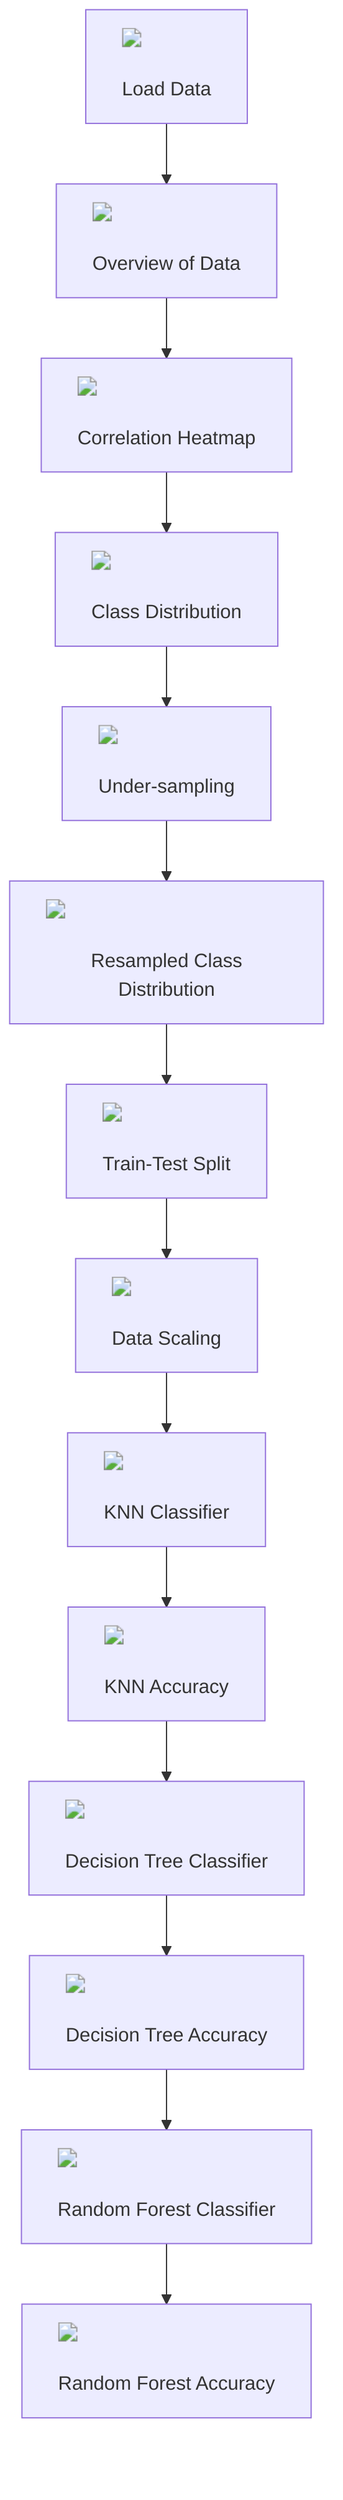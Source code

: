 flowchart TD
    A["<img src='file.svg'/> <br/> Load Data"] --> B["<img src='table.svg'/> <br/> Overview of Data"]
    B --> C["<img src='column_split.svg'/> <br/> Correlation Heatmap"]
    C --> D["<img src='piechart_template.svg'/> <br/> Class Distribution"]
    D --> E["<img src='column_split.svg'/> <br/> Under-sampling"]
    E --> F["<img src='piechart_template.svg'/> <br/> Resampled Class Distribution"]
    F --> G["<img src='brain.svg'/> <br/> Train-Test Split"]
    G --> H["<img src='brain.svg'/> <br/> Data Scaling"]
    H --> I["<img src='brain.svg'/> <br/> KNN Classifier"]
    I --> J["<img src='barplot_template.svg'/> <br/> KNN Accuracy"]
    J --> K["<img src='brain.svg'/> <br/> Decision Tree Classifier"]
    K --> L["<img src='barplot_template.svg'/> <br/> Decision Tree Accuracy"]
    L --> M["<img src='brain.svg'/> <br/> Random Forest Classifier"]
    M --> N["<img src='barplot_template.svg'/> <br/> Random Forest Accuracy"]